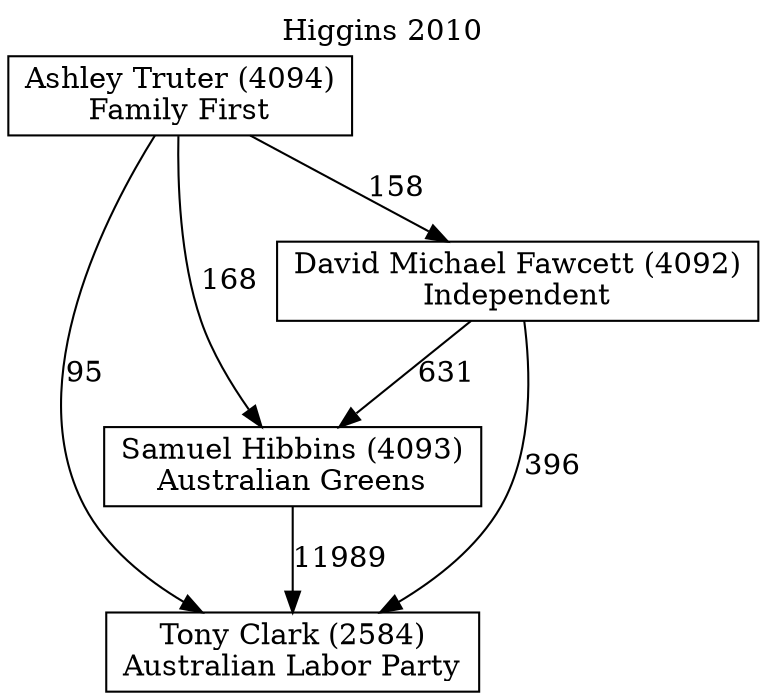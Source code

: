 // House preference flow
digraph "Tony Clark (2584)_Higgins_2010" {
	graph [label="Higgins 2010" labelloc=t mclimit=10]
	node [shape=box]
	"Tony Clark (2584)" [label="Tony Clark (2584)
Australian Labor Party"]
	"Samuel Hibbins (4093)" [label="Samuel Hibbins (4093)
Australian Greens"]
	"David Michael Fawcett (4092)" [label="David Michael Fawcett (4092)
Independent"]
	"Ashley Truter (4094)" [label="Ashley Truter (4094)
Family First"]
	"Samuel Hibbins (4093)" -> "Tony Clark (2584)" [label=11989]
	"David Michael Fawcett (4092)" -> "Samuel Hibbins (4093)" [label=631]
	"Ashley Truter (4094)" -> "David Michael Fawcett (4092)" [label=158]
	"David Michael Fawcett (4092)" -> "Tony Clark (2584)" [label=396]
	"Ashley Truter (4094)" -> "Tony Clark (2584)" [label=95]
	"Ashley Truter (4094)" -> "Samuel Hibbins (4093)" [label=168]
}
